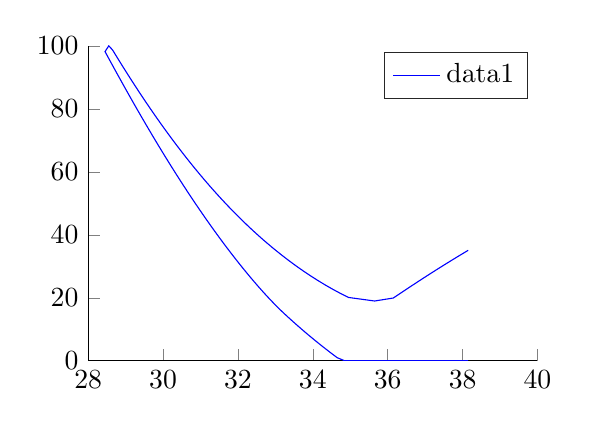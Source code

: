 % This file was created by matlab2tikz.
%
%The latest updates can be retrieved from
%  http://www.mathworks.com/matlabcentral/fileexchange/22022-matlab2tikz-matlab2tikz
%where you can also make suggestions and rate matlab2tikz.
%
\begin{tikzpicture}

\begin{axis}[%
width=5.706cm,
height=4cm,
at={(0cm,0cm)},
scale only axis,
xmin=28,
xmax=40,
ymin=0,
ymax=100,
axis background/.style={fill=white},
axis x line*=bottom,
axis y line*=left,
legend style={legend cell align=left, align=left, draw=white!15!black}
]
\addplot [color=blue]
  table[row sep=crcr]{%
38.15	35.081\\
37.95	33.654\\
37.75	32.207\\
37.55	30.741\\
37.35	29.254\\
37.15	27.746\\
36.95	26.218\\
36.75	24.67\\
36.55	23.104\\
36.35	21.522\\
36.15	19.927\\
35.65	18.977\\
34.95	20.109\\
34.75	21.308\\
34.55	22.585\\
34.35	23.94\\
34.15	25.372\\
33.95	26.882\\
33.75	28.472\\
33.55	30.141\\
33.35	31.892\\
33.15	33.725\\
32.95	35.641\\
32.75	37.641\\
32.65	38.674\\
32.55	39.727\\
32.45	40.803\\
32.35	41.9\\
32.25	43.019\\
32.15	44.161\\
32.05	45.324\\
31.95	46.51\\
31.85	47.719\\
31.75	48.95\\
31.65	50.204\\
31.55	51.481\\
31.45	52.781\\
31.35	54.104\\
31.25	55.451\\
31.15	56.821\\
31.05	58.215\\
30.95	59.632\\
30.85	61.073\\
30.75	62.538\\
30.65	64.026\\
30.55	65.538\\
30.45	67.075\\
30.35	68.634\\
30.25	70.218\\
30.15	71.826\\
30.05	73.457\\
29.95	75.112\\
29.85	76.791\\
29.75	78.493\\
29.65	80.219\\
29.55	81.967\\
29.45	83.739\\
29.35	85.534\\
29.25	87.351\\
29.15	89.19\\
29.05	91.051\\
28.95	92.934\\
28.85	94.837\\
28.75	96.761\\
28.65	98.704\\
28.55	100\\
28.45	98.156\\
28.55	95.967\\
28.65	93.79\\
28.75	91.626\\
28.85	89.476\\
28.95	87.34\\
29.05	85.219\\
29.15	83.115\\
29.25	81.026\\
29.35	78.955\\
29.45	76.901\\
29.55	74.864\\
29.65	72.846\\
29.75	70.847\\
29.85	68.866\\
29.95	66.905\\
30.05	64.964\\
30.15	63.042\\
30.25	61.141\\
30.35	59.26\\
30.45	57.399\\
30.55	55.56\\
30.65	53.741\\
30.75	51.944\\
30.85	50.169\\
30.95	48.415\\
31.05	46.683\\
31.15	44.973\\
31.25	43.285\\
31.35	41.62\\
31.45	39.977\\
31.55	38.358\\
31.65	36.761\\
31.75	35.188\\
31.85	33.639\\
31.95	32.114\\
32.05	30.613\\
32.15	29.137\\
32.25	27.687\\
32.35	26.263\\
32.45	24.865\\
32.55	23.496\\
32.65	22.156\\
32.75	20.845\\
32.85	19.567\\
32.95	18.324\\
33.05	17.117\\
33.15	15.949\\
33.25	14.826\\
33.35	13.733\\
33.45	12.657\\
33.55	11.598\\
33.65	10.555\\
33.75	9.528\\
33.85	8.517\\
34.05	6.544\\
34.25	4.632\\
34.45	2.78\\
34.65	0.987\\
34.85	0\\
38.15	0\\
38.15	0\\
};
\addlegendentry{data1}

\end{axis}
\end{tikzpicture}%